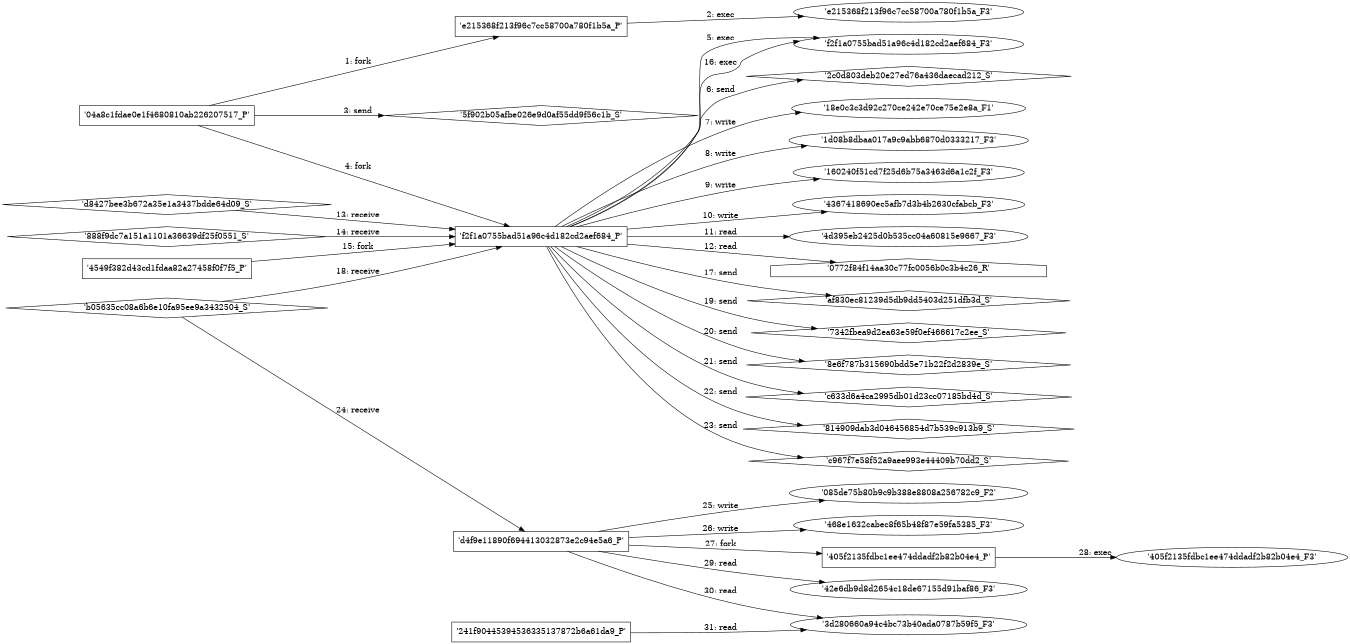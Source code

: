 digraph "D:\Learning\Paper\apt\基于CTI的攻击预警\Dataset\攻击图\ASGfromALLCTI\Update on Snort and ClamAV for ms08-067.dot" {
rankdir="LR"
size="9"
fixedsize="false"
splines="true"
nodesep=0.3
ranksep=0
fontsize=10
overlap="scalexy"
engine= "neato"
	"'04a8c1fdae0e1f4680810ab226207517_P'" [node_type=Process shape=box]
	"'e215368f213f96c7cc58700a780f1b5a_P'" [node_type=Process shape=box]
	"'04a8c1fdae0e1f4680810ab226207517_P'" -> "'e215368f213f96c7cc58700a780f1b5a_P'" [label="1: fork"]
	"'e215368f213f96c7cc58700a780f1b5a_P'" [node_type=Process shape=box]
	"'e215368f213f96c7cc58700a780f1b5a_F3'" [node_type=File shape=ellipse]
	"'e215368f213f96c7cc58700a780f1b5a_P'" -> "'e215368f213f96c7cc58700a780f1b5a_F3'" [label="2: exec"]
	"'5f902b05afbe026e9d0af55dd9f56c1b_S'" [node_type=Socket shape=diamond]
	"'04a8c1fdae0e1f4680810ab226207517_P'" [node_type=Process shape=box]
	"'04a8c1fdae0e1f4680810ab226207517_P'" -> "'5f902b05afbe026e9d0af55dd9f56c1b_S'" [label="3: send"]
	"'04a8c1fdae0e1f4680810ab226207517_P'" [node_type=Process shape=box]
	"'f2f1a0755bad51a96c4d182cd2aef684_P'" [node_type=Process shape=box]
	"'04a8c1fdae0e1f4680810ab226207517_P'" -> "'f2f1a0755bad51a96c4d182cd2aef684_P'" [label="4: fork"]
	"'f2f1a0755bad51a96c4d182cd2aef684_P'" [node_type=Process shape=box]
	"'f2f1a0755bad51a96c4d182cd2aef684_F3'" [node_type=File shape=ellipse]
	"'f2f1a0755bad51a96c4d182cd2aef684_P'" -> "'f2f1a0755bad51a96c4d182cd2aef684_F3'" [label="5: exec"]
	"'2c0d803deb20e27ed76a436daecad212_S'" [node_type=Socket shape=diamond]
	"'f2f1a0755bad51a96c4d182cd2aef684_P'" [node_type=Process shape=box]
	"'f2f1a0755bad51a96c4d182cd2aef684_P'" -> "'2c0d803deb20e27ed76a436daecad212_S'" [label="6: send"]
	"'18e0c3c3d92c270ce242e70ce75e2e8a_F1'" [node_type=file shape=ellipse]
	"'f2f1a0755bad51a96c4d182cd2aef684_P'" [node_type=Process shape=box]
	"'f2f1a0755bad51a96c4d182cd2aef684_P'" -> "'18e0c3c3d92c270ce242e70ce75e2e8a_F1'" [label="7: write"]
	"'1d08b8dbaa017a9c9abb6870d0333217_F3'" [node_type=file shape=ellipse]
	"'f2f1a0755bad51a96c4d182cd2aef684_P'" [node_type=Process shape=box]
	"'f2f1a0755bad51a96c4d182cd2aef684_P'" -> "'1d08b8dbaa017a9c9abb6870d0333217_F3'" [label="8: write"]
	"'160240f51cd7f25d6b75a3463d6a1c2f_F3'" [node_type=file shape=ellipse]
	"'f2f1a0755bad51a96c4d182cd2aef684_P'" [node_type=Process shape=box]
	"'f2f1a0755bad51a96c4d182cd2aef684_P'" -> "'160240f51cd7f25d6b75a3463d6a1c2f_F3'" [label="9: write"]
	"'4367418690ec5afb7d3b4b2630cfabcb_F3'" [node_type=file shape=ellipse]
	"'f2f1a0755bad51a96c4d182cd2aef684_P'" [node_type=Process shape=box]
	"'f2f1a0755bad51a96c4d182cd2aef684_P'" -> "'4367418690ec5afb7d3b4b2630cfabcb_F3'" [label="10: write"]
	"'4d395eb2425d0b535cc04a60815e9667_F3'" [node_type=file shape=ellipse]
	"'f2f1a0755bad51a96c4d182cd2aef684_P'" [node_type=Process shape=box]
	"'f2f1a0755bad51a96c4d182cd2aef684_P'" -> "'4d395eb2425d0b535cc04a60815e9667_F3'" [label="11: read"]
	"'0772f84f14aa30c77fc0056b0c3b4c26_R'" [node_type=registry shape=house]
	"'f2f1a0755bad51a96c4d182cd2aef684_P'" [node_type=Process shape=box]
	"'f2f1a0755bad51a96c4d182cd2aef684_P'" -> "'0772f84f14aa30c77fc0056b0c3b4c26_R'" [label="12: read"]
	"'f2f1a0755bad51a96c4d182cd2aef684_P'" [node_type=Process shape=box]
	"'d8427bee3b672a35e1a3437bdde64d09_S'" [node_type=Socket shape=diamond]
	"'d8427bee3b672a35e1a3437bdde64d09_S'" -> "'f2f1a0755bad51a96c4d182cd2aef684_P'" [label="13: receive"]
	"'f2f1a0755bad51a96c4d182cd2aef684_P'" [node_type=Process shape=box]
	"'888f9dc7a151a1101a36639df25f0551_S'" [node_type=Socket shape=diamond]
	"'888f9dc7a151a1101a36639df25f0551_S'" -> "'f2f1a0755bad51a96c4d182cd2aef684_P'" [label="14: receive"]
	"'4549f382d43cd1fdaa82a27458f0f7f5_P'" [node_type=Process shape=box]
	"'f2f1a0755bad51a96c4d182cd2aef684_P'" [node_type=Process shape=box]
	"'4549f382d43cd1fdaa82a27458f0f7f5_P'" -> "'f2f1a0755bad51a96c4d182cd2aef684_P'" [label="15: fork"]
	"'f2f1a0755bad51a96c4d182cd2aef684_P'" [node_type=Process shape=box]
	"'f2f1a0755bad51a96c4d182cd2aef684_F3'" [node_type=File shape=ellipse]
	"'f2f1a0755bad51a96c4d182cd2aef684_P'" -> "'f2f1a0755bad51a96c4d182cd2aef684_F3'" [label="16: exec"]
	"'af830ec81239d5db9dd5403d251dfb3d_S'" [node_type=Socket shape=diamond]
	"'f2f1a0755bad51a96c4d182cd2aef684_P'" [node_type=Process shape=box]
	"'f2f1a0755bad51a96c4d182cd2aef684_P'" -> "'af830ec81239d5db9dd5403d251dfb3d_S'" [label="17: send"]
	"'f2f1a0755bad51a96c4d182cd2aef684_P'" [node_type=Process shape=box]
	"'b05635cc08a6b6e10fa95ee9a3432504_S'" [node_type=Socket shape=diamond]
	"'b05635cc08a6b6e10fa95ee9a3432504_S'" -> "'f2f1a0755bad51a96c4d182cd2aef684_P'" [label="18: receive"]
	"'7342fbea9d2ea63e59f0ef466617c2ee_S'" [node_type=Socket shape=diamond]
	"'f2f1a0755bad51a96c4d182cd2aef684_P'" [node_type=Process shape=box]
	"'f2f1a0755bad51a96c4d182cd2aef684_P'" -> "'7342fbea9d2ea63e59f0ef466617c2ee_S'" [label="19: send"]
	"'8e6f787b315690bdd5e71b22f2d2839e_S'" [node_type=Socket shape=diamond]
	"'f2f1a0755bad51a96c4d182cd2aef684_P'" [node_type=Process shape=box]
	"'f2f1a0755bad51a96c4d182cd2aef684_P'" -> "'8e6f787b315690bdd5e71b22f2d2839e_S'" [label="20: send"]
	"'c633d6a4ca2995db01d23cc07185bd4d_S'" [node_type=Socket shape=diamond]
	"'f2f1a0755bad51a96c4d182cd2aef684_P'" [node_type=Process shape=box]
	"'f2f1a0755bad51a96c4d182cd2aef684_P'" -> "'c633d6a4ca2995db01d23cc07185bd4d_S'" [label="21: send"]
	"'814909dab3d046456854d7b539c913b9_S'" [node_type=Socket shape=diamond]
	"'f2f1a0755bad51a96c4d182cd2aef684_P'" [node_type=Process shape=box]
	"'f2f1a0755bad51a96c4d182cd2aef684_P'" -> "'814909dab3d046456854d7b539c913b9_S'" [label="22: send"]
	"'c967f7e58f52a9aee993e44409b70dd2_S'" [node_type=Socket shape=diamond]
	"'f2f1a0755bad51a96c4d182cd2aef684_P'" [node_type=Process shape=box]
	"'f2f1a0755bad51a96c4d182cd2aef684_P'" -> "'c967f7e58f52a9aee993e44409b70dd2_S'" [label="23: send"]
	"'d4f9e11890f694413032873e2c94e5a6_P'" [node_type=Process shape=box]
	"'b05635cc08a6b6e10fa95ee9a3432504_S'" [node_type=Socket shape=diamond]
	"'b05635cc08a6b6e10fa95ee9a3432504_S'" -> "'d4f9e11890f694413032873e2c94e5a6_P'" [label="24: receive"]
	"'085de75b80b9c9b388e8808a256782c9_F2'" [node_type=file shape=ellipse]
	"'d4f9e11890f694413032873e2c94e5a6_P'" [node_type=Process shape=box]
	"'d4f9e11890f694413032873e2c94e5a6_P'" -> "'085de75b80b9c9b388e8808a256782c9_F2'" [label="25: write"]
	"'468e1632cabec8f65b48f87e59fa5385_F3'" [node_type=file shape=ellipse]
	"'d4f9e11890f694413032873e2c94e5a6_P'" [node_type=Process shape=box]
	"'d4f9e11890f694413032873e2c94e5a6_P'" -> "'468e1632cabec8f65b48f87e59fa5385_F3'" [label="26: write"]
	"'d4f9e11890f694413032873e2c94e5a6_P'" [node_type=Process shape=box]
	"'405f2135fdbc1ee474ddadf2b82b04e4_P'" [node_type=Process shape=box]
	"'d4f9e11890f694413032873e2c94e5a6_P'" -> "'405f2135fdbc1ee474ddadf2b82b04e4_P'" [label="27: fork"]
	"'405f2135fdbc1ee474ddadf2b82b04e4_P'" [node_type=Process shape=box]
	"'405f2135fdbc1ee474ddadf2b82b04e4_F3'" [node_type=File shape=ellipse]
	"'405f2135fdbc1ee474ddadf2b82b04e4_P'" -> "'405f2135fdbc1ee474ddadf2b82b04e4_F3'" [label="28: exec"]
	"'42e6db9d8d2654c18de67155d91baf86_F3'" [node_type=file shape=ellipse]
	"'d4f9e11890f694413032873e2c94e5a6_P'" [node_type=Process shape=box]
	"'d4f9e11890f694413032873e2c94e5a6_P'" -> "'42e6db9d8d2654c18de67155d91baf86_F3'" [label="29: read"]
	"'3d280660a94c4bc73b40ada0787b59f5_F3'" [node_type=file shape=ellipse]
	"'d4f9e11890f694413032873e2c94e5a6_P'" [node_type=Process shape=box]
	"'d4f9e11890f694413032873e2c94e5a6_P'" -> "'3d280660a94c4bc73b40ada0787b59f5_F3'" [label="30: read"]
	"'3d280660a94c4bc73b40ada0787b59f5_F3'" [node_type=file shape=ellipse]
	"'241f90445394536335137872b6a61da9_P'" [node_type=Process shape=box]
	"'241f90445394536335137872b6a61da9_P'" -> "'3d280660a94c4bc73b40ada0787b59f5_F3'" [label="31: read"]
}
